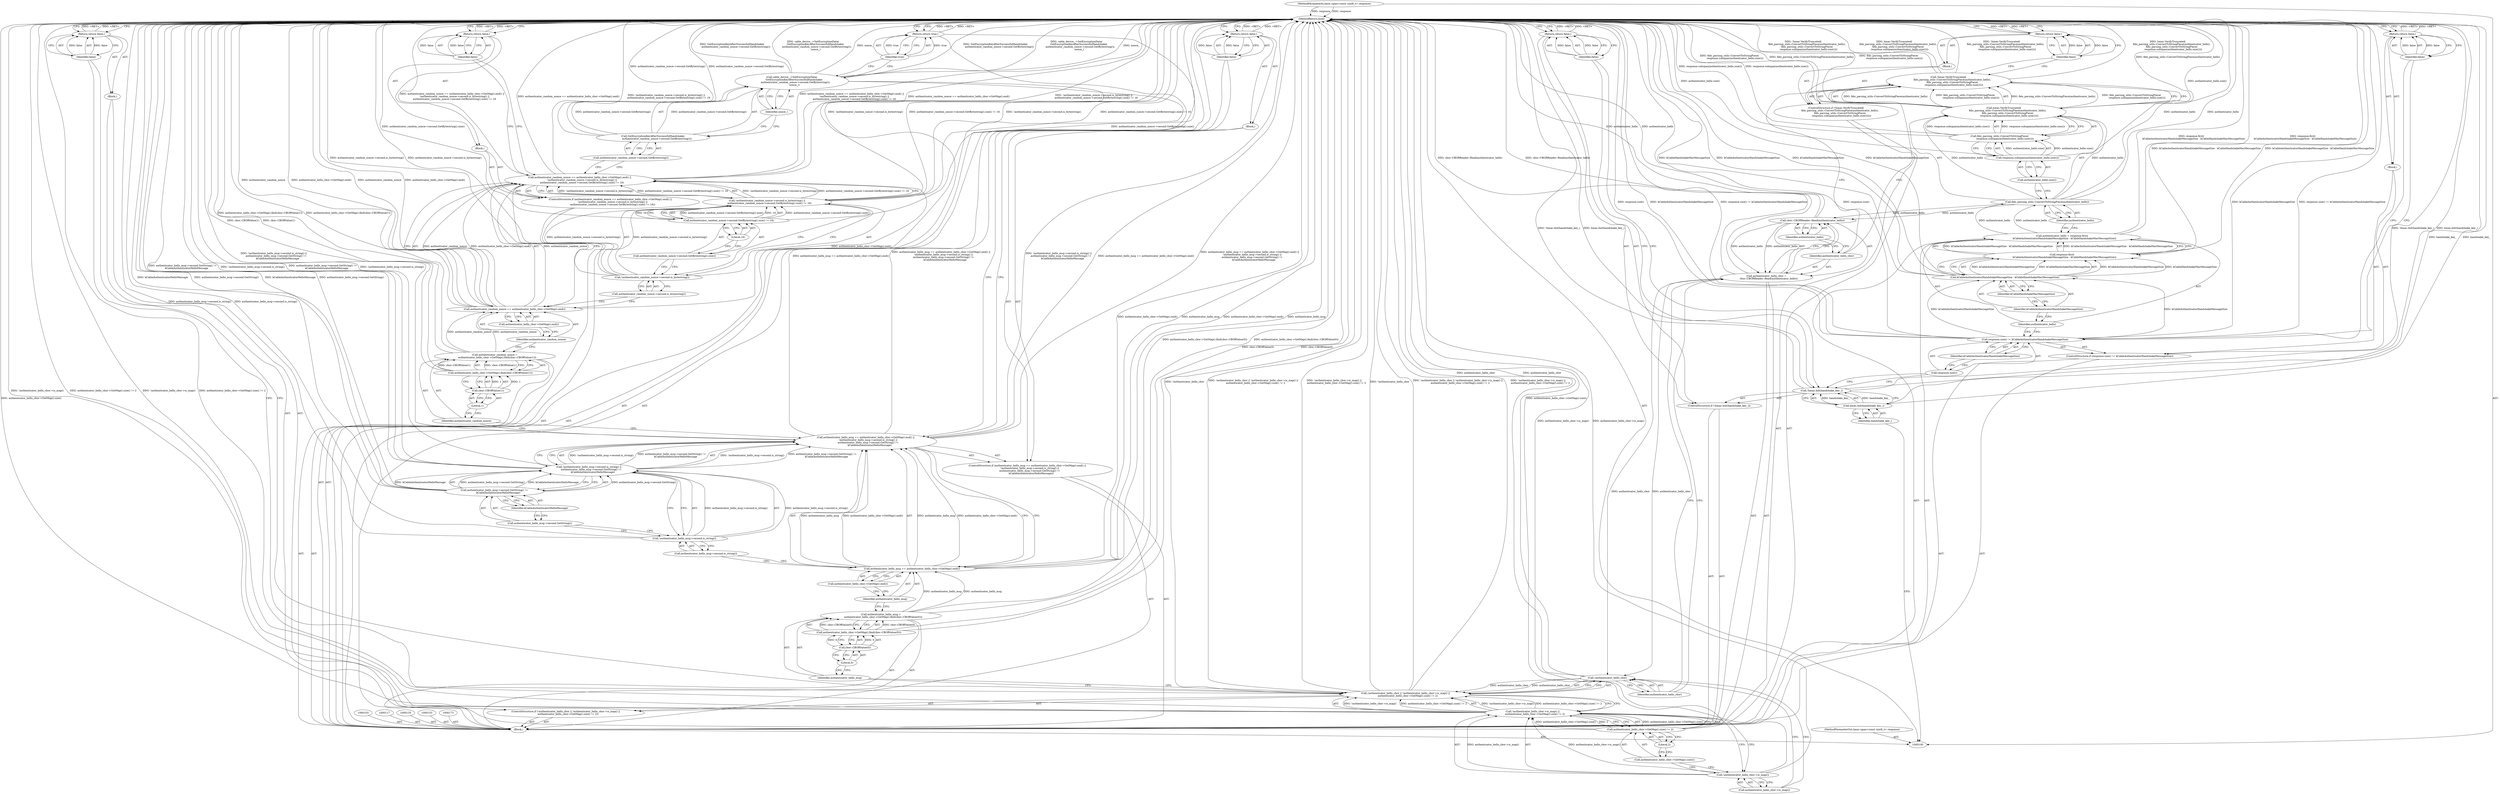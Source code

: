 digraph "1_Chrome_9cfe470d793da6e09b966d435c8fa2ba1625d5fe_0" {
"1000199" [label="(MethodReturn,bool)"];
"1000118" [label="(Call,authenticator_hello = response.first(\n      kCableAuthenticatorHandshakeMessageSize - kCableHandshakeMacMessageSize))"];
"1000119" [label="(Identifier,authenticator_hello)"];
"1000120" [label="(Call,response.first(\n      kCableAuthenticatorHandshakeMessageSize - kCableHandshakeMacMessageSize))"];
"1000123" [label="(Identifier,kCableHandshakeMacMessageSize)"];
"1000121" [label="(Call,kCableAuthenticatorHandshakeMessageSize - kCableHandshakeMacMessageSize)"];
"1000122" [label="(Identifier,kCableAuthenticatorHandshakeMessageSize)"];
"1000124" [label="(ControlStructure,if (!hmac.VerifyTruncated(\n          fido_parsing_utils::ConvertToStringPiece(authenticator_hello),\n          fido_parsing_utils::ConvertToStringPiece(\n              response.subspan(authenticator_hello.size())))))"];
"1000125" [label="(Call,!hmac.VerifyTruncated(\n          fido_parsing_utils::ConvertToStringPiece(authenticator_hello),\n          fido_parsing_utils::ConvertToStringPiece(\n              response.subspan(authenticator_hello.size()))))"];
"1000126" [label="(Call,hmac.VerifyTruncated(\n          fido_parsing_utils::ConvertToStringPiece(authenticator_hello),\n          fido_parsing_utils::ConvertToStringPiece(\n              response.subspan(authenticator_hello.size()))))"];
"1000127" [label="(Call,fido_parsing_utils::ConvertToStringPiece(authenticator_hello))"];
"1000128" [label="(Identifier,authenticator_hello)"];
"1000129" [label="(Call,fido_parsing_utils::ConvertToStringPiece(\n              response.subspan(authenticator_hello.size())))"];
"1000130" [label="(Call,response.subspan(authenticator_hello.size()))"];
"1000131" [label="(Call,authenticator_hello.size())"];
"1000132" [label="(Block,)"];
"1000134" [label="(Identifier,false)"];
"1000133" [label="(Return,return false;)"];
"1000101" [label="(MethodParameterIn,base::span<const uint8_t> response)"];
"1000309" [label="(MethodParameterOut,base::span<const uint8_t> response)"];
"1000102" [label="(Block,)"];
"1000136" [label="(Call,authenticator_hello_cbor =\n      cbor::CBORReader::Read(authenticator_hello))"];
"1000137" [label="(Identifier,authenticator_hello_cbor)"];
"1000139" [label="(Identifier,authenticator_hello)"];
"1000138" [label="(Call,cbor::CBORReader::Read(authenticator_hello))"];
"1000140" [label="(ControlStructure,if (!authenticator_hello_cbor || !authenticator_hello_cbor->is_map() ||\n      authenticator_hello_cbor->GetMap().size() != 2))"];
"1000144" [label="(Call,!authenticator_hello_cbor->is_map() ||\n      authenticator_hello_cbor->GetMap().size() != 2)"];
"1000145" [label="(Call,!authenticator_hello_cbor->is_map())"];
"1000146" [label="(Call,authenticator_hello_cbor->is_map())"];
"1000141" [label="(Call,!authenticator_hello_cbor || !authenticator_hello_cbor->is_map() ||\n      authenticator_hello_cbor->GetMap().size() != 2)"];
"1000142" [label="(Call,!authenticator_hello_cbor)"];
"1000143" [label="(Identifier,authenticator_hello_cbor)"];
"1000149" [label="(Literal,2)"];
"1000150" [label="(Block,)"];
"1000147" [label="(Call,authenticator_hello_cbor->GetMap().size() != 2)"];
"1000148" [label="(Call,authenticator_hello_cbor->GetMap().size())"];
"1000152" [label="(Identifier,false)"];
"1000151" [label="(Return,return false;)"];
"1000154" [label="(Call,authenticator_hello_msg =\n      authenticator_hello_cbor->GetMap().find(cbor::CBORValue(0)))"];
"1000155" [label="(Identifier,authenticator_hello_msg)"];
"1000157" [label="(Call,cbor::CBORValue(0))"];
"1000156" [label="(Call,authenticator_hello_cbor->GetMap().find(cbor::CBORValue(0)))"];
"1000158" [label="(Literal,0)"];
"1000159" [label="(ControlStructure,if (authenticator_hello_msg == authenticator_hello_cbor->GetMap().end() ||\n      !authenticator_hello_msg->second.is_string() ||\n      authenticator_hello_msg->second.GetString() !=\n          kCableAuthenticatorHelloMessage))"];
"1000163" [label="(Call,authenticator_hello_cbor->GetMap().end())"];
"1000160" [label="(Call,authenticator_hello_msg == authenticator_hello_cbor->GetMap().end() ||\n      !authenticator_hello_msg->second.is_string() ||\n      authenticator_hello_msg->second.GetString() !=\n          kCableAuthenticatorHelloMessage)"];
"1000161" [label="(Call,authenticator_hello_msg == authenticator_hello_cbor->GetMap().end())"];
"1000162" [label="(Identifier,authenticator_hello_msg)"];
"1000164" [label="(Call,!authenticator_hello_msg->second.is_string() ||\n      authenticator_hello_msg->second.GetString() !=\n          kCableAuthenticatorHelloMessage)"];
"1000165" [label="(Call,!authenticator_hello_msg->second.is_string())"];
"1000166" [label="(Call,authenticator_hello_msg->second.is_string())"];
"1000167" [label="(Call,authenticator_hello_msg->second.GetString() !=\n          kCableAuthenticatorHelloMessage)"];
"1000168" [label="(Call,authenticator_hello_msg->second.GetString())"];
"1000169" [label="(Identifier,kCableAuthenticatorHelloMessage)"];
"1000170" [label="(Block,)"];
"1000172" [label="(Identifier,false)"];
"1000171" [label="(Return,return false;)"];
"1000174" [label="(Call,authenticator_random_nonce =\n      authenticator_hello_cbor->GetMap().find(cbor::CBORValue(1)))"];
"1000175" [label="(Identifier,authenticator_random_nonce)"];
"1000177" [label="(Call,cbor::CBORValue(1))"];
"1000176" [label="(Call,authenticator_hello_cbor->GetMap().find(cbor::CBORValue(1)))"];
"1000178" [label="(Literal,1)"];
"1000179" [label="(ControlStructure,if (authenticator_random_nonce == authenticator_hello_cbor->GetMap().end() ||\n      !authenticator_random_nonce->second.is_bytestring() ||\n      authenticator_random_nonce->second.GetBytestring().size() != 16))"];
"1000183" [label="(Call,authenticator_hello_cbor->GetMap().end())"];
"1000180" [label="(Call,authenticator_random_nonce == authenticator_hello_cbor->GetMap().end() ||\n      !authenticator_random_nonce->second.is_bytestring() ||\n      authenticator_random_nonce->second.GetBytestring().size() != 16)"];
"1000181" [label="(Call,authenticator_random_nonce == authenticator_hello_cbor->GetMap().end())"];
"1000182" [label="(Identifier,authenticator_random_nonce)"];
"1000184" [label="(Call,!authenticator_random_nonce->second.is_bytestring() ||\n      authenticator_random_nonce->second.GetBytestring().size() != 16)"];
"1000185" [label="(Call,!authenticator_random_nonce->second.is_bytestring())"];
"1000186" [label="(Call,authenticator_random_nonce->second.is_bytestring())"];
"1000107" [label="(Identifier,handshake_key_)"];
"1000104" [label="(ControlStructure,if (!hmac.Init(handshake_key_)))"];
"1000105" [label="(Call,!hmac.Init(handshake_key_))"];
"1000106" [label="(Call,hmac.Init(handshake_key_))"];
"1000187" [label="(Call,authenticator_random_nonce->second.GetBytestring().size() != 16)"];
"1000188" [label="(Call,authenticator_random_nonce->second.GetBytestring().size())"];
"1000189" [label="(Literal,16)"];
"1000190" [label="(Block,)"];
"1000192" [label="(Identifier,false)"];
"1000191" [label="(Return,return false;)"];
"1000193" [label="(Call,cable_device_->SetEncryptionData(\n      GetEncryptionKeyAfterSuccessfulHandshake(\n          authenticator_random_nonce->second.GetBytestring()),\n       nonce_))"];
"1000194" [label="(Call,GetEncryptionKeyAfterSuccessfulHandshake(\n          authenticator_random_nonce->second.GetBytestring()))"];
"1000195" [label="(Call,authenticator_random_nonce->second.GetBytestring())"];
"1000196" [label="(Identifier,nonce_)"];
"1000198" [label="(Identifier,true)"];
"1000197" [label="(Return,return true;)"];
"1000109" [label="(Identifier,false)"];
"1000108" [label="(Return,return false;)"];
"1000110" [label="(ControlStructure,if (response.size() != kCableAuthenticatorHandshakeMessageSize))"];
"1000113" [label="(Identifier,kCableAuthenticatorHandshakeMessageSize)"];
"1000111" [label="(Call,response.size() != kCableAuthenticatorHandshakeMessageSize)"];
"1000112" [label="(Call,response.size())"];
"1000114" [label="(Block,)"];
"1000116" [label="(Identifier,false)"];
"1000115" [label="(Return,return false;)"];
"1000199" -> "1000100"  [label="AST: "];
"1000199" -> "1000108"  [label="CFG: "];
"1000199" -> "1000115"  [label="CFG: "];
"1000199" -> "1000133"  [label="CFG: "];
"1000199" -> "1000151"  [label="CFG: "];
"1000199" -> "1000171"  [label="CFG: "];
"1000199" -> "1000191"  [label="CFG: "];
"1000199" -> "1000197"  [label="CFG: "];
"1000197" -> "1000199"  [label="DDG: <RET>"];
"1000191" -> "1000199"  [label="DDG: <RET>"];
"1000133" -> "1000199"  [label="DDG: <RET>"];
"1000108" -> "1000199"  [label="DDG: <RET>"];
"1000151" -> "1000199"  [label="DDG: <RET>"];
"1000115" -> "1000199"  [label="DDG: <RET>"];
"1000184" -> "1000199"  [label="DDG: !authenticator_random_nonce->second.is_bytestring()"];
"1000184" -> "1000199"  [label="DDG: authenticator_random_nonce->second.GetBytestring().size() != 16"];
"1000106" -> "1000199"  [label="DDG: handshake_key_"];
"1000167" -> "1000199"  [label="DDG: kCableAuthenticatorHelloMessage"];
"1000167" -> "1000199"  [label="DDG: authenticator_hello_msg->second.GetString()"];
"1000156" -> "1000199"  [label="DDG: cbor::CBORValue(0)"];
"1000105" -> "1000199"  [label="DDG: !hmac.Init(handshake_key_)"];
"1000105" -> "1000199"  [label="DDG: hmac.Init(handshake_key_)"];
"1000160" -> "1000199"  [label="DDG: authenticator_hello_msg == authenticator_hello_cbor->GetMap().end() ||\n      !authenticator_hello_msg->second.is_string() ||\n      authenticator_hello_msg->second.GetString() !=\n          kCableAuthenticatorHelloMessage"];
"1000160" -> "1000199"  [label="DDG: !authenticator_hello_msg->second.is_string() ||\n      authenticator_hello_msg->second.GetString() !=\n          kCableAuthenticatorHelloMessage"];
"1000160" -> "1000199"  [label="DDG: authenticator_hello_msg == authenticator_hello_cbor->GetMap().end()"];
"1000180" -> "1000199"  [label="DDG: authenticator_random_nonce == authenticator_hello_cbor->GetMap().end()"];
"1000180" -> "1000199"  [label="DDG: !authenticator_random_nonce->second.is_bytestring() ||\n      authenticator_random_nonce->second.GetBytestring().size() != 16"];
"1000180" -> "1000199"  [label="DDG: authenticator_random_nonce == authenticator_hello_cbor->GetMap().end() ||\n      !authenticator_random_nonce->second.is_bytestring() ||\n      authenticator_random_nonce->second.GetBytestring().size() != 16"];
"1000126" -> "1000199"  [label="DDG: fido_parsing_utils::ConvertToStringPiece(authenticator_hello)"];
"1000126" -> "1000199"  [label="DDG: fido_parsing_utils::ConvertToStringPiece(\n              response.subspan(authenticator_hello.size()))"];
"1000111" -> "1000199"  [label="DDG: response.size()"];
"1000111" -> "1000199"  [label="DDG: kCableAuthenticatorHandshakeMessageSize"];
"1000111" -> "1000199"  [label="DDG: response.size() != kCableAuthenticatorHandshakeMessageSize"];
"1000176" -> "1000199"  [label="DDG: cbor::CBORValue(1)"];
"1000181" -> "1000199"  [label="DDG: authenticator_random_nonce"];
"1000181" -> "1000199"  [label="DDG: authenticator_hello_cbor->GetMap().end()"];
"1000187" -> "1000199"  [label="DDG: authenticator_random_nonce->second.GetBytestring().size()"];
"1000129" -> "1000199"  [label="DDG: response.subspan(authenticator_hello.size())"];
"1000185" -> "1000199"  [label="DDG: authenticator_random_nonce->second.is_bytestring()"];
"1000125" -> "1000199"  [label="DDG: hmac.VerifyTruncated(\n          fido_parsing_utils::ConvertToStringPiece(authenticator_hello),\n          fido_parsing_utils::ConvertToStringPiece(\n              response.subspan(authenticator_hello.size())))"];
"1000125" -> "1000199"  [label="DDG: !hmac.VerifyTruncated(\n          fido_parsing_utils::ConvertToStringPiece(authenticator_hello),\n          fido_parsing_utils::ConvertToStringPiece(\n              response.subspan(authenticator_hello.size())))"];
"1000141" -> "1000199"  [label="DDG: !authenticator_hello_cbor"];
"1000141" -> "1000199"  [label="DDG: !authenticator_hello_cbor || !authenticator_hello_cbor->is_map() ||\n      authenticator_hello_cbor->GetMap().size() != 2"];
"1000141" -> "1000199"  [label="DDG: !authenticator_hello_cbor->is_map() ||\n      authenticator_hello_cbor->GetMap().size() != 2"];
"1000193" -> "1000199"  [label="DDG: GetEncryptionKeyAfterSuccessfulHandshake(\n          authenticator_random_nonce->second.GetBytestring())"];
"1000193" -> "1000199"  [label="DDG: cable_device_->SetEncryptionData(\n      GetEncryptionKeyAfterSuccessfulHandshake(\n          authenticator_random_nonce->second.GetBytestring()),\n       nonce_)"];
"1000193" -> "1000199"  [label="DDG: nonce_"];
"1000121" -> "1000199"  [label="DDG: kCableHandshakeMacMessageSize"];
"1000121" -> "1000199"  [label="DDG: kCableAuthenticatorHandshakeMessageSize"];
"1000138" -> "1000199"  [label="DDG: authenticator_hello"];
"1000165" -> "1000199"  [label="DDG: authenticator_hello_msg->second.is_string()"];
"1000194" -> "1000199"  [label="DDG: authenticator_random_nonce->second.GetBytestring()"];
"1000164" -> "1000199"  [label="DDG: authenticator_hello_msg->second.GetString() !=\n          kCableAuthenticatorHelloMessage"];
"1000164" -> "1000199"  [label="DDG: !authenticator_hello_msg->second.is_string()"];
"1000120" -> "1000199"  [label="DDG: kCableAuthenticatorHandshakeMessageSize - kCableHandshakeMacMessageSize"];
"1000147" -> "1000199"  [label="DDG: authenticator_hello_cbor->GetMap().size()"];
"1000174" -> "1000199"  [label="DDG: authenticator_hello_cbor->GetMap().find(cbor::CBORValue(1))"];
"1000101" -> "1000199"  [label="DDG: response"];
"1000118" -> "1000199"  [label="DDG: response.first(\n      kCableAuthenticatorHandshakeMessageSize - kCableHandshakeMacMessageSize)"];
"1000142" -> "1000199"  [label="DDG: authenticator_hello_cbor"];
"1000144" -> "1000199"  [label="DDG: !authenticator_hello_cbor->is_map()"];
"1000144" -> "1000199"  [label="DDG: authenticator_hello_cbor->GetMap().size() != 2"];
"1000136" -> "1000199"  [label="DDG: cbor::CBORReader::Read(authenticator_hello)"];
"1000127" -> "1000199"  [label="DDG: authenticator_hello"];
"1000154" -> "1000199"  [label="DDG: authenticator_hello_cbor->GetMap().find(cbor::CBORValue(0))"];
"1000161" -> "1000199"  [label="DDG: authenticator_hello_cbor->GetMap().end()"];
"1000161" -> "1000199"  [label="DDG: authenticator_hello_msg"];
"1000145" -> "1000199"  [label="DDG: authenticator_hello_cbor->is_map()"];
"1000130" -> "1000199"  [label="DDG: authenticator_hello.size()"];
"1000171" -> "1000199"  [label="DDG: <RET>"];
"1000118" -> "1000102"  [label="AST: "];
"1000118" -> "1000120"  [label="CFG: "];
"1000119" -> "1000118"  [label="AST: "];
"1000120" -> "1000118"  [label="AST: "];
"1000128" -> "1000118"  [label="CFG: "];
"1000118" -> "1000199"  [label="DDG: response.first(\n      kCableAuthenticatorHandshakeMessageSize - kCableHandshakeMacMessageSize)"];
"1000120" -> "1000118"  [label="DDG: kCableAuthenticatorHandshakeMessageSize - kCableHandshakeMacMessageSize"];
"1000118" -> "1000127"  [label="DDG: authenticator_hello"];
"1000119" -> "1000118"  [label="AST: "];
"1000119" -> "1000111"  [label="CFG: "];
"1000122" -> "1000119"  [label="CFG: "];
"1000120" -> "1000118"  [label="AST: "];
"1000120" -> "1000121"  [label="CFG: "];
"1000121" -> "1000120"  [label="AST: "];
"1000118" -> "1000120"  [label="CFG: "];
"1000120" -> "1000199"  [label="DDG: kCableAuthenticatorHandshakeMessageSize - kCableHandshakeMacMessageSize"];
"1000120" -> "1000118"  [label="DDG: kCableAuthenticatorHandshakeMessageSize - kCableHandshakeMacMessageSize"];
"1000121" -> "1000120"  [label="DDG: kCableAuthenticatorHandshakeMessageSize"];
"1000121" -> "1000120"  [label="DDG: kCableHandshakeMacMessageSize"];
"1000123" -> "1000121"  [label="AST: "];
"1000123" -> "1000122"  [label="CFG: "];
"1000121" -> "1000123"  [label="CFG: "];
"1000121" -> "1000120"  [label="AST: "];
"1000121" -> "1000123"  [label="CFG: "];
"1000122" -> "1000121"  [label="AST: "];
"1000123" -> "1000121"  [label="AST: "];
"1000120" -> "1000121"  [label="CFG: "];
"1000121" -> "1000199"  [label="DDG: kCableHandshakeMacMessageSize"];
"1000121" -> "1000199"  [label="DDG: kCableAuthenticatorHandshakeMessageSize"];
"1000121" -> "1000120"  [label="DDG: kCableAuthenticatorHandshakeMessageSize"];
"1000121" -> "1000120"  [label="DDG: kCableHandshakeMacMessageSize"];
"1000111" -> "1000121"  [label="DDG: kCableAuthenticatorHandshakeMessageSize"];
"1000122" -> "1000121"  [label="AST: "];
"1000122" -> "1000119"  [label="CFG: "];
"1000123" -> "1000122"  [label="CFG: "];
"1000124" -> "1000102"  [label="AST: "];
"1000125" -> "1000124"  [label="AST: "];
"1000132" -> "1000124"  [label="AST: "];
"1000125" -> "1000124"  [label="AST: "];
"1000125" -> "1000126"  [label="CFG: "];
"1000126" -> "1000125"  [label="AST: "];
"1000134" -> "1000125"  [label="CFG: "];
"1000137" -> "1000125"  [label="CFG: "];
"1000125" -> "1000199"  [label="DDG: hmac.VerifyTruncated(\n          fido_parsing_utils::ConvertToStringPiece(authenticator_hello),\n          fido_parsing_utils::ConvertToStringPiece(\n              response.subspan(authenticator_hello.size())))"];
"1000125" -> "1000199"  [label="DDG: !hmac.VerifyTruncated(\n          fido_parsing_utils::ConvertToStringPiece(authenticator_hello),\n          fido_parsing_utils::ConvertToStringPiece(\n              response.subspan(authenticator_hello.size())))"];
"1000126" -> "1000125"  [label="DDG: fido_parsing_utils::ConvertToStringPiece(authenticator_hello)"];
"1000126" -> "1000125"  [label="DDG: fido_parsing_utils::ConvertToStringPiece(\n              response.subspan(authenticator_hello.size()))"];
"1000126" -> "1000125"  [label="AST: "];
"1000126" -> "1000129"  [label="CFG: "];
"1000127" -> "1000126"  [label="AST: "];
"1000129" -> "1000126"  [label="AST: "];
"1000125" -> "1000126"  [label="CFG: "];
"1000126" -> "1000199"  [label="DDG: fido_parsing_utils::ConvertToStringPiece(authenticator_hello)"];
"1000126" -> "1000199"  [label="DDG: fido_parsing_utils::ConvertToStringPiece(\n              response.subspan(authenticator_hello.size()))"];
"1000126" -> "1000125"  [label="DDG: fido_parsing_utils::ConvertToStringPiece(authenticator_hello)"];
"1000126" -> "1000125"  [label="DDG: fido_parsing_utils::ConvertToStringPiece(\n              response.subspan(authenticator_hello.size()))"];
"1000127" -> "1000126"  [label="DDG: authenticator_hello"];
"1000129" -> "1000126"  [label="DDG: response.subspan(authenticator_hello.size())"];
"1000127" -> "1000126"  [label="AST: "];
"1000127" -> "1000128"  [label="CFG: "];
"1000128" -> "1000127"  [label="AST: "];
"1000131" -> "1000127"  [label="CFG: "];
"1000127" -> "1000199"  [label="DDG: authenticator_hello"];
"1000127" -> "1000126"  [label="DDG: authenticator_hello"];
"1000118" -> "1000127"  [label="DDG: authenticator_hello"];
"1000127" -> "1000138"  [label="DDG: authenticator_hello"];
"1000128" -> "1000127"  [label="AST: "];
"1000128" -> "1000118"  [label="CFG: "];
"1000127" -> "1000128"  [label="CFG: "];
"1000129" -> "1000126"  [label="AST: "];
"1000129" -> "1000130"  [label="CFG: "];
"1000130" -> "1000129"  [label="AST: "];
"1000126" -> "1000129"  [label="CFG: "];
"1000129" -> "1000199"  [label="DDG: response.subspan(authenticator_hello.size())"];
"1000129" -> "1000126"  [label="DDG: response.subspan(authenticator_hello.size())"];
"1000130" -> "1000129"  [label="DDG: authenticator_hello.size()"];
"1000130" -> "1000129"  [label="AST: "];
"1000130" -> "1000131"  [label="CFG: "];
"1000131" -> "1000130"  [label="AST: "];
"1000129" -> "1000130"  [label="CFG: "];
"1000130" -> "1000199"  [label="DDG: authenticator_hello.size()"];
"1000130" -> "1000129"  [label="DDG: authenticator_hello.size()"];
"1000131" -> "1000130"  [label="AST: "];
"1000131" -> "1000127"  [label="CFG: "];
"1000130" -> "1000131"  [label="CFG: "];
"1000132" -> "1000124"  [label="AST: "];
"1000133" -> "1000132"  [label="AST: "];
"1000134" -> "1000133"  [label="AST: "];
"1000134" -> "1000125"  [label="CFG: "];
"1000133" -> "1000134"  [label="CFG: "];
"1000134" -> "1000133"  [label="DDG: false"];
"1000133" -> "1000132"  [label="AST: "];
"1000133" -> "1000134"  [label="CFG: "];
"1000134" -> "1000133"  [label="AST: "];
"1000199" -> "1000133"  [label="CFG: "];
"1000133" -> "1000199"  [label="DDG: <RET>"];
"1000134" -> "1000133"  [label="DDG: false"];
"1000101" -> "1000100"  [label="AST: "];
"1000101" -> "1000199"  [label="DDG: response"];
"1000309" -> "1000100"  [label="AST: "];
"1000102" -> "1000100"  [label="AST: "];
"1000103" -> "1000102"  [label="AST: "];
"1000104" -> "1000102"  [label="AST: "];
"1000110" -> "1000102"  [label="AST: "];
"1000117" -> "1000102"  [label="AST: "];
"1000118" -> "1000102"  [label="AST: "];
"1000124" -> "1000102"  [label="AST: "];
"1000135" -> "1000102"  [label="AST: "];
"1000136" -> "1000102"  [label="AST: "];
"1000140" -> "1000102"  [label="AST: "];
"1000153" -> "1000102"  [label="AST: "];
"1000154" -> "1000102"  [label="AST: "];
"1000159" -> "1000102"  [label="AST: "];
"1000173" -> "1000102"  [label="AST: "];
"1000174" -> "1000102"  [label="AST: "];
"1000179" -> "1000102"  [label="AST: "];
"1000193" -> "1000102"  [label="AST: "];
"1000197" -> "1000102"  [label="AST: "];
"1000136" -> "1000102"  [label="AST: "];
"1000136" -> "1000138"  [label="CFG: "];
"1000137" -> "1000136"  [label="AST: "];
"1000138" -> "1000136"  [label="AST: "];
"1000143" -> "1000136"  [label="CFG: "];
"1000136" -> "1000199"  [label="DDG: cbor::CBORReader::Read(authenticator_hello)"];
"1000138" -> "1000136"  [label="DDG: authenticator_hello"];
"1000136" -> "1000142"  [label="DDG: authenticator_hello_cbor"];
"1000137" -> "1000136"  [label="AST: "];
"1000137" -> "1000125"  [label="CFG: "];
"1000139" -> "1000137"  [label="CFG: "];
"1000139" -> "1000138"  [label="AST: "];
"1000139" -> "1000137"  [label="CFG: "];
"1000138" -> "1000139"  [label="CFG: "];
"1000138" -> "1000136"  [label="AST: "];
"1000138" -> "1000139"  [label="CFG: "];
"1000139" -> "1000138"  [label="AST: "];
"1000136" -> "1000138"  [label="CFG: "];
"1000138" -> "1000199"  [label="DDG: authenticator_hello"];
"1000138" -> "1000136"  [label="DDG: authenticator_hello"];
"1000127" -> "1000138"  [label="DDG: authenticator_hello"];
"1000140" -> "1000102"  [label="AST: "];
"1000141" -> "1000140"  [label="AST: "];
"1000150" -> "1000140"  [label="AST: "];
"1000144" -> "1000141"  [label="AST: "];
"1000144" -> "1000145"  [label="CFG: "];
"1000144" -> "1000147"  [label="CFG: "];
"1000145" -> "1000144"  [label="AST: "];
"1000147" -> "1000144"  [label="AST: "];
"1000141" -> "1000144"  [label="CFG: "];
"1000144" -> "1000199"  [label="DDG: !authenticator_hello_cbor->is_map()"];
"1000144" -> "1000199"  [label="DDG: authenticator_hello_cbor->GetMap().size() != 2"];
"1000144" -> "1000141"  [label="DDG: !authenticator_hello_cbor->is_map()"];
"1000144" -> "1000141"  [label="DDG: authenticator_hello_cbor->GetMap().size() != 2"];
"1000145" -> "1000144"  [label="DDG: authenticator_hello_cbor->is_map()"];
"1000147" -> "1000144"  [label="DDG: authenticator_hello_cbor->GetMap().size()"];
"1000147" -> "1000144"  [label="DDG: 2"];
"1000145" -> "1000144"  [label="AST: "];
"1000145" -> "1000146"  [label="CFG: "];
"1000146" -> "1000145"  [label="AST: "];
"1000148" -> "1000145"  [label="CFG: "];
"1000144" -> "1000145"  [label="CFG: "];
"1000145" -> "1000199"  [label="DDG: authenticator_hello_cbor->is_map()"];
"1000145" -> "1000144"  [label="DDG: authenticator_hello_cbor->is_map()"];
"1000146" -> "1000145"  [label="AST: "];
"1000146" -> "1000142"  [label="CFG: "];
"1000145" -> "1000146"  [label="CFG: "];
"1000141" -> "1000140"  [label="AST: "];
"1000141" -> "1000142"  [label="CFG: "];
"1000141" -> "1000144"  [label="CFG: "];
"1000142" -> "1000141"  [label="AST: "];
"1000144" -> "1000141"  [label="AST: "];
"1000152" -> "1000141"  [label="CFG: "];
"1000155" -> "1000141"  [label="CFG: "];
"1000141" -> "1000199"  [label="DDG: !authenticator_hello_cbor"];
"1000141" -> "1000199"  [label="DDG: !authenticator_hello_cbor || !authenticator_hello_cbor->is_map() ||\n      authenticator_hello_cbor->GetMap().size() != 2"];
"1000141" -> "1000199"  [label="DDG: !authenticator_hello_cbor->is_map() ||\n      authenticator_hello_cbor->GetMap().size() != 2"];
"1000142" -> "1000141"  [label="DDG: authenticator_hello_cbor"];
"1000144" -> "1000141"  [label="DDG: !authenticator_hello_cbor->is_map()"];
"1000144" -> "1000141"  [label="DDG: authenticator_hello_cbor->GetMap().size() != 2"];
"1000142" -> "1000141"  [label="AST: "];
"1000142" -> "1000143"  [label="CFG: "];
"1000143" -> "1000142"  [label="AST: "];
"1000146" -> "1000142"  [label="CFG: "];
"1000141" -> "1000142"  [label="CFG: "];
"1000142" -> "1000199"  [label="DDG: authenticator_hello_cbor"];
"1000142" -> "1000141"  [label="DDG: authenticator_hello_cbor"];
"1000136" -> "1000142"  [label="DDG: authenticator_hello_cbor"];
"1000143" -> "1000142"  [label="AST: "];
"1000143" -> "1000136"  [label="CFG: "];
"1000142" -> "1000143"  [label="CFG: "];
"1000149" -> "1000147"  [label="AST: "];
"1000149" -> "1000148"  [label="CFG: "];
"1000147" -> "1000149"  [label="CFG: "];
"1000150" -> "1000140"  [label="AST: "];
"1000151" -> "1000150"  [label="AST: "];
"1000147" -> "1000144"  [label="AST: "];
"1000147" -> "1000149"  [label="CFG: "];
"1000148" -> "1000147"  [label="AST: "];
"1000149" -> "1000147"  [label="AST: "];
"1000144" -> "1000147"  [label="CFG: "];
"1000147" -> "1000199"  [label="DDG: authenticator_hello_cbor->GetMap().size()"];
"1000147" -> "1000144"  [label="DDG: authenticator_hello_cbor->GetMap().size()"];
"1000147" -> "1000144"  [label="DDG: 2"];
"1000148" -> "1000147"  [label="AST: "];
"1000148" -> "1000145"  [label="CFG: "];
"1000149" -> "1000148"  [label="CFG: "];
"1000152" -> "1000151"  [label="AST: "];
"1000152" -> "1000141"  [label="CFG: "];
"1000151" -> "1000152"  [label="CFG: "];
"1000152" -> "1000151"  [label="DDG: false"];
"1000151" -> "1000150"  [label="AST: "];
"1000151" -> "1000152"  [label="CFG: "];
"1000152" -> "1000151"  [label="AST: "];
"1000199" -> "1000151"  [label="CFG: "];
"1000151" -> "1000199"  [label="DDG: <RET>"];
"1000152" -> "1000151"  [label="DDG: false"];
"1000154" -> "1000102"  [label="AST: "];
"1000154" -> "1000156"  [label="CFG: "];
"1000155" -> "1000154"  [label="AST: "];
"1000156" -> "1000154"  [label="AST: "];
"1000162" -> "1000154"  [label="CFG: "];
"1000154" -> "1000199"  [label="DDG: authenticator_hello_cbor->GetMap().find(cbor::CBORValue(0))"];
"1000156" -> "1000154"  [label="DDG: cbor::CBORValue(0)"];
"1000154" -> "1000161"  [label="DDG: authenticator_hello_msg"];
"1000155" -> "1000154"  [label="AST: "];
"1000155" -> "1000141"  [label="CFG: "];
"1000158" -> "1000155"  [label="CFG: "];
"1000157" -> "1000156"  [label="AST: "];
"1000157" -> "1000158"  [label="CFG: "];
"1000158" -> "1000157"  [label="AST: "];
"1000156" -> "1000157"  [label="CFG: "];
"1000157" -> "1000156"  [label="DDG: 0"];
"1000156" -> "1000154"  [label="AST: "];
"1000156" -> "1000157"  [label="CFG: "];
"1000157" -> "1000156"  [label="AST: "];
"1000154" -> "1000156"  [label="CFG: "];
"1000156" -> "1000199"  [label="DDG: cbor::CBORValue(0)"];
"1000156" -> "1000154"  [label="DDG: cbor::CBORValue(0)"];
"1000157" -> "1000156"  [label="DDG: 0"];
"1000158" -> "1000157"  [label="AST: "];
"1000158" -> "1000155"  [label="CFG: "];
"1000157" -> "1000158"  [label="CFG: "];
"1000159" -> "1000102"  [label="AST: "];
"1000160" -> "1000159"  [label="AST: "];
"1000170" -> "1000159"  [label="AST: "];
"1000163" -> "1000161"  [label="AST: "];
"1000163" -> "1000162"  [label="CFG: "];
"1000161" -> "1000163"  [label="CFG: "];
"1000160" -> "1000159"  [label="AST: "];
"1000160" -> "1000161"  [label="CFG: "];
"1000160" -> "1000164"  [label="CFG: "];
"1000161" -> "1000160"  [label="AST: "];
"1000164" -> "1000160"  [label="AST: "];
"1000172" -> "1000160"  [label="CFG: "];
"1000175" -> "1000160"  [label="CFG: "];
"1000160" -> "1000199"  [label="DDG: authenticator_hello_msg == authenticator_hello_cbor->GetMap().end() ||\n      !authenticator_hello_msg->second.is_string() ||\n      authenticator_hello_msg->second.GetString() !=\n          kCableAuthenticatorHelloMessage"];
"1000160" -> "1000199"  [label="DDG: !authenticator_hello_msg->second.is_string() ||\n      authenticator_hello_msg->second.GetString() !=\n          kCableAuthenticatorHelloMessage"];
"1000160" -> "1000199"  [label="DDG: authenticator_hello_msg == authenticator_hello_cbor->GetMap().end()"];
"1000161" -> "1000160"  [label="DDG: authenticator_hello_msg"];
"1000161" -> "1000160"  [label="DDG: authenticator_hello_cbor->GetMap().end()"];
"1000164" -> "1000160"  [label="DDG: !authenticator_hello_msg->second.is_string()"];
"1000164" -> "1000160"  [label="DDG: authenticator_hello_msg->second.GetString() !=\n          kCableAuthenticatorHelloMessage"];
"1000161" -> "1000160"  [label="AST: "];
"1000161" -> "1000163"  [label="CFG: "];
"1000162" -> "1000161"  [label="AST: "];
"1000163" -> "1000161"  [label="AST: "];
"1000166" -> "1000161"  [label="CFG: "];
"1000160" -> "1000161"  [label="CFG: "];
"1000161" -> "1000199"  [label="DDG: authenticator_hello_cbor->GetMap().end()"];
"1000161" -> "1000199"  [label="DDG: authenticator_hello_msg"];
"1000161" -> "1000160"  [label="DDG: authenticator_hello_msg"];
"1000161" -> "1000160"  [label="DDG: authenticator_hello_cbor->GetMap().end()"];
"1000154" -> "1000161"  [label="DDG: authenticator_hello_msg"];
"1000162" -> "1000161"  [label="AST: "];
"1000162" -> "1000154"  [label="CFG: "];
"1000163" -> "1000162"  [label="CFG: "];
"1000164" -> "1000160"  [label="AST: "];
"1000164" -> "1000165"  [label="CFG: "];
"1000164" -> "1000167"  [label="CFG: "];
"1000165" -> "1000164"  [label="AST: "];
"1000167" -> "1000164"  [label="AST: "];
"1000160" -> "1000164"  [label="CFG: "];
"1000164" -> "1000199"  [label="DDG: authenticator_hello_msg->second.GetString() !=\n          kCableAuthenticatorHelloMessage"];
"1000164" -> "1000199"  [label="DDG: !authenticator_hello_msg->second.is_string()"];
"1000164" -> "1000160"  [label="DDG: !authenticator_hello_msg->second.is_string()"];
"1000164" -> "1000160"  [label="DDG: authenticator_hello_msg->second.GetString() !=\n          kCableAuthenticatorHelloMessage"];
"1000165" -> "1000164"  [label="DDG: authenticator_hello_msg->second.is_string()"];
"1000167" -> "1000164"  [label="DDG: authenticator_hello_msg->second.GetString()"];
"1000167" -> "1000164"  [label="DDG: kCableAuthenticatorHelloMessage"];
"1000165" -> "1000164"  [label="AST: "];
"1000165" -> "1000166"  [label="CFG: "];
"1000166" -> "1000165"  [label="AST: "];
"1000168" -> "1000165"  [label="CFG: "];
"1000164" -> "1000165"  [label="CFG: "];
"1000165" -> "1000199"  [label="DDG: authenticator_hello_msg->second.is_string()"];
"1000165" -> "1000164"  [label="DDG: authenticator_hello_msg->second.is_string()"];
"1000166" -> "1000165"  [label="AST: "];
"1000166" -> "1000161"  [label="CFG: "];
"1000165" -> "1000166"  [label="CFG: "];
"1000167" -> "1000164"  [label="AST: "];
"1000167" -> "1000169"  [label="CFG: "];
"1000168" -> "1000167"  [label="AST: "];
"1000169" -> "1000167"  [label="AST: "];
"1000164" -> "1000167"  [label="CFG: "];
"1000167" -> "1000199"  [label="DDG: kCableAuthenticatorHelloMessage"];
"1000167" -> "1000199"  [label="DDG: authenticator_hello_msg->second.GetString()"];
"1000167" -> "1000164"  [label="DDG: authenticator_hello_msg->second.GetString()"];
"1000167" -> "1000164"  [label="DDG: kCableAuthenticatorHelloMessage"];
"1000168" -> "1000167"  [label="AST: "];
"1000168" -> "1000165"  [label="CFG: "];
"1000169" -> "1000168"  [label="CFG: "];
"1000169" -> "1000167"  [label="AST: "];
"1000169" -> "1000168"  [label="CFG: "];
"1000167" -> "1000169"  [label="CFG: "];
"1000170" -> "1000159"  [label="AST: "];
"1000171" -> "1000170"  [label="AST: "];
"1000172" -> "1000171"  [label="AST: "];
"1000172" -> "1000160"  [label="CFG: "];
"1000171" -> "1000172"  [label="CFG: "];
"1000172" -> "1000171"  [label="DDG: false"];
"1000171" -> "1000170"  [label="AST: "];
"1000171" -> "1000172"  [label="CFG: "];
"1000172" -> "1000171"  [label="AST: "];
"1000199" -> "1000171"  [label="CFG: "];
"1000171" -> "1000199"  [label="DDG: <RET>"];
"1000172" -> "1000171"  [label="DDG: false"];
"1000174" -> "1000102"  [label="AST: "];
"1000174" -> "1000176"  [label="CFG: "];
"1000175" -> "1000174"  [label="AST: "];
"1000176" -> "1000174"  [label="AST: "];
"1000182" -> "1000174"  [label="CFG: "];
"1000174" -> "1000199"  [label="DDG: authenticator_hello_cbor->GetMap().find(cbor::CBORValue(1))"];
"1000176" -> "1000174"  [label="DDG: cbor::CBORValue(1)"];
"1000174" -> "1000181"  [label="DDG: authenticator_random_nonce"];
"1000175" -> "1000174"  [label="AST: "];
"1000175" -> "1000160"  [label="CFG: "];
"1000178" -> "1000175"  [label="CFG: "];
"1000177" -> "1000176"  [label="AST: "];
"1000177" -> "1000178"  [label="CFG: "];
"1000178" -> "1000177"  [label="AST: "];
"1000176" -> "1000177"  [label="CFG: "];
"1000177" -> "1000176"  [label="DDG: 1"];
"1000176" -> "1000174"  [label="AST: "];
"1000176" -> "1000177"  [label="CFG: "];
"1000177" -> "1000176"  [label="AST: "];
"1000174" -> "1000176"  [label="CFG: "];
"1000176" -> "1000199"  [label="DDG: cbor::CBORValue(1)"];
"1000176" -> "1000174"  [label="DDG: cbor::CBORValue(1)"];
"1000177" -> "1000176"  [label="DDG: 1"];
"1000178" -> "1000177"  [label="AST: "];
"1000178" -> "1000175"  [label="CFG: "];
"1000177" -> "1000178"  [label="CFG: "];
"1000179" -> "1000102"  [label="AST: "];
"1000180" -> "1000179"  [label="AST: "];
"1000190" -> "1000179"  [label="AST: "];
"1000183" -> "1000181"  [label="AST: "];
"1000183" -> "1000182"  [label="CFG: "];
"1000181" -> "1000183"  [label="CFG: "];
"1000180" -> "1000179"  [label="AST: "];
"1000180" -> "1000181"  [label="CFG: "];
"1000180" -> "1000184"  [label="CFG: "];
"1000181" -> "1000180"  [label="AST: "];
"1000184" -> "1000180"  [label="AST: "];
"1000192" -> "1000180"  [label="CFG: "];
"1000195" -> "1000180"  [label="CFG: "];
"1000180" -> "1000199"  [label="DDG: authenticator_random_nonce == authenticator_hello_cbor->GetMap().end()"];
"1000180" -> "1000199"  [label="DDG: !authenticator_random_nonce->second.is_bytestring() ||\n      authenticator_random_nonce->second.GetBytestring().size() != 16"];
"1000180" -> "1000199"  [label="DDG: authenticator_random_nonce == authenticator_hello_cbor->GetMap().end() ||\n      !authenticator_random_nonce->second.is_bytestring() ||\n      authenticator_random_nonce->second.GetBytestring().size() != 16"];
"1000181" -> "1000180"  [label="DDG: authenticator_random_nonce"];
"1000181" -> "1000180"  [label="DDG: authenticator_hello_cbor->GetMap().end()"];
"1000184" -> "1000180"  [label="DDG: !authenticator_random_nonce->second.is_bytestring()"];
"1000184" -> "1000180"  [label="DDG: authenticator_random_nonce->second.GetBytestring().size() != 16"];
"1000181" -> "1000180"  [label="AST: "];
"1000181" -> "1000183"  [label="CFG: "];
"1000182" -> "1000181"  [label="AST: "];
"1000183" -> "1000181"  [label="AST: "];
"1000186" -> "1000181"  [label="CFG: "];
"1000180" -> "1000181"  [label="CFG: "];
"1000181" -> "1000199"  [label="DDG: authenticator_random_nonce"];
"1000181" -> "1000199"  [label="DDG: authenticator_hello_cbor->GetMap().end()"];
"1000181" -> "1000180"  [label="DDG: authenticator_random_nonce"];
"1000181" -> "1000180"  [label="DDG: authenticator_hello_cbor->GetMap().end()"];
"1000174" -> "1000181"  [label="DDG: authenticator_random_nonce"];
"1000182" -> "1000181"  [label="AST: "];
"1000182" -> "1000174"  [label="CFG: "];
"1000183" -> "1000182"  [label="CFG: "];
"1000184" -> "1000180"  [label="AST: "];
"1000184" -> "1000185"  [label="CFG: "];
"1000184" -> "1000187"  [label="CFG: "];
"1000185" -> "1000184"  [label="AST: "];
"1000187" -> "1000184"  [label="AST: "];
"1000180" -> "1000184"  [label="CFG: "];
"1000184" -> "1000199"  [label="DDG: !authenticator_random_nonce->second.is_bytestring()"];
"1000184" -> "1000199"  [label="DDG: authenticator_random_nonce->second.GetBytestring().size() != 16"];
"1000184" -> "1000180"  [label="DDG: !authenticator_random_nonce->second.is_bytestring()"];
"1000184" -> "1000180"  [label="DDG: authenticator_random_nonce->second.GetBytestring().size() != 16"];
"1000185" -> "1000184"  [label="DDG: authenticator_random_nonce->second.is_bytestring()"];
"1000187" -> "1000184"  [label="DDG: authenticator_random_nonce->second.GetBytestring().size()"];
"1000187" -> "1000184"  [label="DDG: 16"];
"1000185" -> "1000184"  [label="AST: "];
"1000185" -> "1000186"  [label="CFG: "];
"1000186" -> "1000185"  [label="AST: "];
"1000188" -> "1000185"  [label="CFG: "];
"1000184" -> "1000185"  [label="CFG: "];
"1000185" -> "1000199"  [label="DDG: authenticator_random_nonce->second.is_bytestring()"];
"1000185" -> "1000184"  [label="DDG: authenticator_random_nonce->second.is_bytestring()"];
"1000186" -> "1000185"  [label="AST: "];
"1000186" -> "1000181"  [label="CFG: "];
"1000185" -> "1000186"  [label="CFG: "];
"1000107" -> "1000106"  [label="AST: "];
"1000107" -> "1000100"  [label="CFG: "];
"1000106" -> "1000107"  [label="CFG: "];
"1000104" -> "1000102"  [label="AST: "];
"1000105" -> "1000104"  [label="AST: "];
"1000108" -> "1000104"  [label="AST: "];
"1000105" -> "1000104"  [label="AST: "];
"1000105" -> "1000106"  [label="CFG: "];
"1000106" -> "1000105"  [label="AST: "];
"1000109" -> "1000105"  [label="CFG: "];
"1000112" -> "1000105"  [label="CFG: "];
"1000105" -> "1000199"  [label="DDG: !hmac.Init(handshake_key_)"];
"1000105" -> "1000199"  [label="DDG: hmac.Init(handshake_key_)"];
"1000106" -> "1000105"  [label="DDG: handshake_key_"];
"1000106" -> "1000105"  [label="AST: "];
"1000106" -> "1000107"  [label="CFG: "];
"1000107" -> "1000106"  [label="AST: "];
"1000105" -> "1000106"  [label="CFG: "];
"1000106" -> "1000199"  [label="DDG: handshake_key_"];
"1000106" -> "1000105"  [label="DDG: handshake_key_"];
"1000187" -> "1000184"  [label="AST: "];
"1000187" -> "1000189"  [label="CFG: "];
"1000188" -> "1000187"  [label="AST: "];
"1000189" -> "1000187"  [label="AST: "];
"1000184" -> "1000187"  [label="CFG: "];
"1000187" -> "1000199"  [label="DDG: authenticator_random_nonce->second.GetBytestring().size()"];
"1000187" -> "1000184"  [label="DDG: authenticator_random_nonce->second.GetBytestring().size()"];
"1000187" -> "1000184"  [label="DDG: 16"];
"1000188" -> "1000187"  [label="AST: "];
"1000188" -> "1000185"  [label="CFG: "];
"1000189" -> "1000188"  [label="CFG: "];
"1000189" -> "1000187"  [label="AST: "];
"1000189" -> "1000188"  [label="CFG: "];
"1000187" -> "1000189"  [label="CFG: "];
"1000190" -> "1000179"  [label="AST: "];
"1000191" -> "1000190"  [label="AST: "];
"1000192" -> "1000191"  [label="AST: "];
"1000192" -> "1000180"  [label="CFG: "];
"1000191" -> "1000192"  [label="CFG: "];
"1000192" -> "1000191"  [label="DDG: false"];
"1000191" -> "1000190"  [label="AST: "];
"1000191" -> "1000192"  [label="CFG: "];
"1000192" -> "1000191"  [label="AST: "];
"1000199" -> "1000191"  [label="CFG: "];
"1000191" -> "1000199"  [label="DDG: <RET>"];
"1000192" -> "1000191"  [label="DDG: false"];
"1000193" -> "1000102"  [label="AST: "];
"1000193" -> "1000196"  [label="CFG: "];
"1000194" -> "1000193"  [label="AST: "];
"1000196" -> "1000193"  [label="AST: "];
"1000198" -> "1000193"  [label="CFG: "];
"1000193" -> "1000199"  [label="DDG: GetEncryptionKeyAfterSuccessfulHandshake(\n          authenticator_random_nonce->second.GetBytestring())"];
"1000193" -> "1000199"  [label="DDG: cable_device_->SetEncryptionData(\n      GetEncryptionKeyAfterSuccessfulHandshake(\n          authenticator_random_nonce->second.GetBytestring()),\n       nonce_)"];
"1000193" -> "1000199"  [label="DDG: nonce_"];
"1000194" -> "1000193"  [label="DDG: authenticator_random_nonce->second.GetBytestring()"];
"1000194" -> "1000193"  [label="AST: "];
"1000194" -> "1000195"  [label="CFG: "];
"1000195" -> "1000194"  [label="AST: "];
"1000196" -> "1000194"  [label="CFG: "];
"1000194" -> "1000199"  [label="DDG: authenticator_random_nonce->second.GetBytestring()"];
"1000194" -> "1000193"  [label="DDG: authenticator_random_nonce->second.GetBytestring()"];
"1000195" -> "1000194"  [label="AST: "];
"1000195" -> "1000180"  [label="CFG: "];
"1000194" -> "1000195"  [label="CFG: "];
"1000196" -> "1000193"  [label="AST: "];
"1000196" -> "1000194"  [label="CFG: "];
"1000193" -> "1000196"  [label="CFG: "];
"1000198" -> "1000197"  [label="AST: "];
"1000198" -> "1000193"  [label="CFG: "];
"1000197" -> "1000198"  [label="CFG: "];
"1000198" -> "1000197"  [label="DDG: true"];
"1000197" -> "1000102"  [label="AST: "];
"1000197" -> "1000198"  [label="CFG: "];
"1000198" -> "1000197"  [label="AST: "];
"1000199" -> "1000197"  [label="CFG: "];
"1000197" -> "1000199"  [label="DDG: <RET>"];
"1000198" -> "1000197"  [label="DDG: true"];
"1000109" -> "1000108"  [label="AST: "];
"1000109" -> "1000105"  [label="CFG: "];
"1000108" -> "1000109"  [label="CFG: "];
"1000109" -> "1000108"  [label="DDG: false"];
"1000108" -> "1000104"  [label="AST: "];
"1000108" -> "1000109"  [label="CFG: "];
"1000109" -> "1000108"  [label="AST: "];
"1000199" -> "1000108"  [label="CFG: "];
"1000108" -> "1000199"  [label="DDG: <RET>"];
"1000109" -> "1000108"  [label="DDG: false"];
"1000110" -> "1000102"  [label="AST: "];
"1000111" -> "1000110"  [label="AST: "];
"1000114" -> "1000110"  [label="AST: "];
"1000113" -> "1000111"  [label="AST: "];
"1000113" -> "1000112"  [label="CFG: "];
"1000111" -> "1000113"  [label="CFG: "];
"1000111" -> "1000110"  [label="AST: "];
"1000111" -> "1000113"  [label="CFG: "];
"1000112" -> "1000111"  [label="AST: "];
"1000113" -> "1000111"  [label="AST: "];
"1000116" -> "1000111"  [label="CFG: "];
"1000119" -> "1000111"  [label="CFG: "];
"1000111" -> "1000199"  [label="DDG: response.size()"];
"1000111" -> "1000199"  [label="DDG: kCableAuthenticatorHandshakeMessageSize"];
"1000111" -> "1000199"  [label="DDG: response.size() != kCableAuthenticatorHandshakeMessageSize"];
"1000111" -> "1000121"  [label="DDG: kCableAuthenticatorHandshakeMessageSize"];
"1000112" -> "1000111"  [label="AST: "];
"1000112" -> "1000105"  [label="CFG: "];
"1000113" -> "1000112"  [label="CFG: "];
"1000114" -> "1000110"  [label="AST: "];
"1000115" -> "1000114"  [label="AST: "];
"1000116" -> "1000115"  [label="AST: "];
"1000116" -> "1000111"  [label="CFG: "];
"1000115" -> "1000116"  [label="CFG: "];
"1000116" -> "1000115"  [label="DDG: false"];
"1000115" -> "1000114"  [label="AST: "];
"1000115" -> "1000116"  [label="CFG: "];
"1000116" -> "1000115"  [label="AST: "];
"1000199" -> "1000115"  [label="CFG: "];
"1000115" -> "1000199"  [label="DDG: <RET>"];
"1000116" -> "1000115"  [label="DDG: false"];
}
